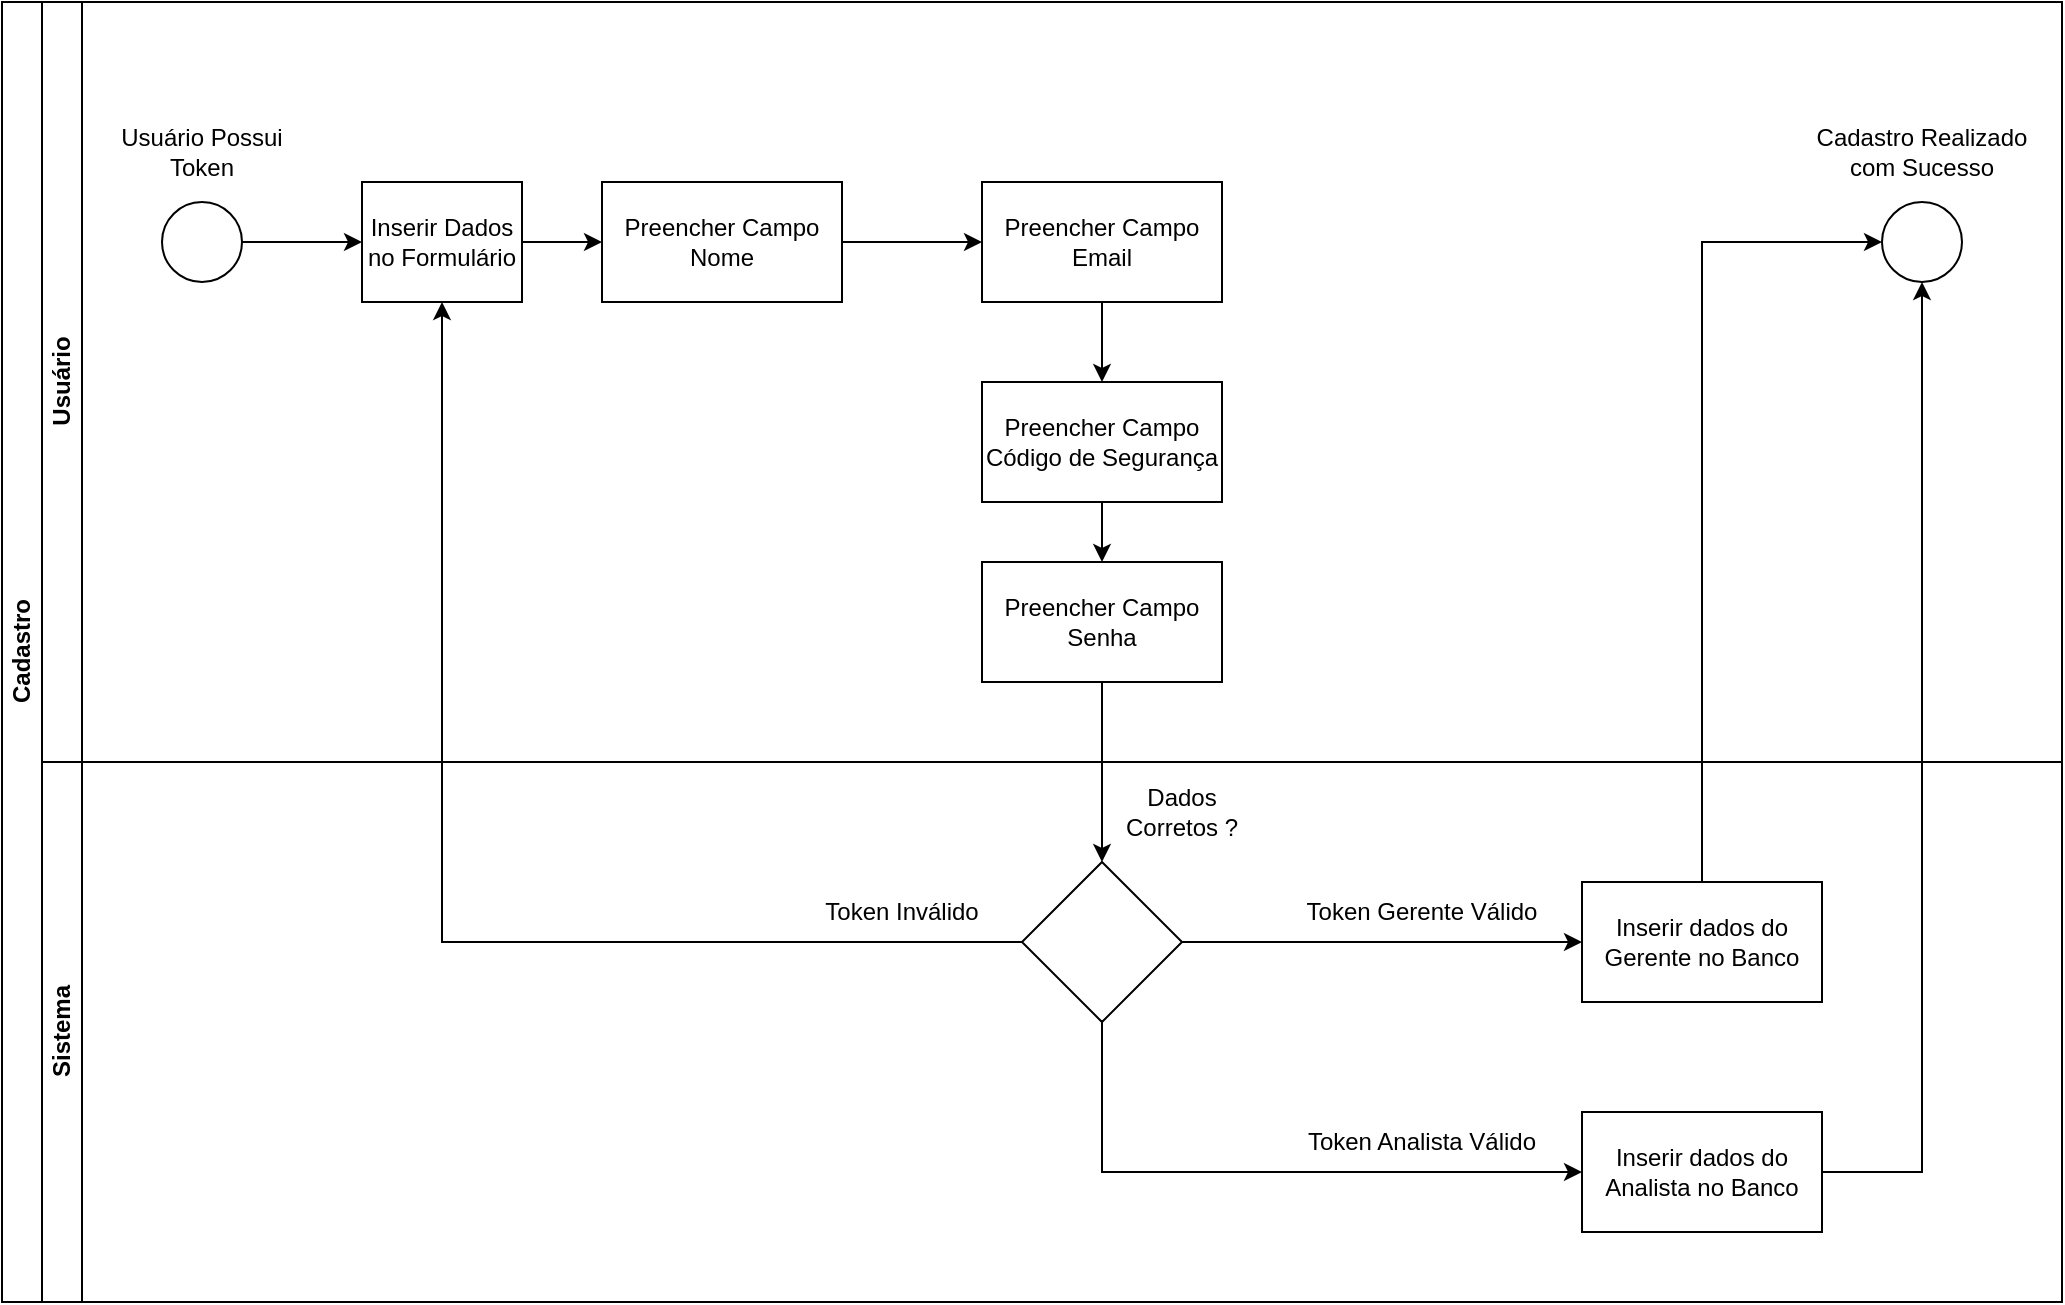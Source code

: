 <mxfile version="24.8.2">
  <diagram id="prtHgNgQTEPvFCAcTncT" name="Page-1">
    <mxGraphModel dx="1674" dy="756" grid="1" gridSize="10" guides="1" tooltips="1" connect="1" arrows="1" fold="1" page="1" pageScale="1" pageWidth="827" pageHeight="1169" math="0" shadow="0">
      <root>
        <mxCell id="0" />
        <mxCell id="1" parent="0" />
        <mxCell id="dNxyNK7c78bLwvsdeMH5-19" value="Cadastro" style="swimlane;html=1;childLayout=stackLayout;resizeParent=1;resizeParentMax=0;horizontal=0;startSize=20;horizontalStack=0;" parent="1" vertex="1">
          <mxGeometry x="90" y="120" width="1030" height="650" as="geometry" />
        </mxCell>
        <mxCell id="dNxyNK7c78bLwvsdeMH5-20" value="Usuário" style="swimlane;html=1;startSize=20;horizontal=0;" parent="dNxyNK7c78bLwvsdeMH5-19" vertex="1">
          <mxGeometry x="20" width="1010" height="380" as="geometry" />
        </mxCell>
        <mxCell id="dNxyNK7c78bLwvsdeMH5-25" value="" style="edgeStyle=orthogonalEdgeStyle;rounded=0;orthogonalLoop=1;jettySize=auto;html=1;" parent="dNxyNK7c78bLwvsdeMH5-20" source="dNxyNK7c78bLwvsdeMH5-23" target="dNxyNK7c78bLwvsdeMH5-24" edge="1">
          <mxGeometry relative="1" as="geometry" />
        </mxCell>
        <mxCell id="dNxyNK7c78bLwvsdeMH5-23" value="" style="ellipse;whiteSpace=wrap;html=1;" parent="dNxyNK7c78bLwvsdeMH5-20" vertex="1">
          <mxGeometry x="60" y="100" width="40" height="40" as="geometry" />
        </mxCell>
        <mxCell id="Xo0hHIZCbLj3JdyE4WEe-12" style="edgeStyle=orthogonalEdgeStyle;rounded=0;orthogonalLoop=1;jettySize=auto;html=1;exitX=1;exitY=0.5;exitDx=0;exitDy=0;entryX=0;entryY=0.5;entryDx=0;entryDy=0;" parent="dNxyNK7c78bLwvsdeMH5-20" source="dNxyNK7c78bLwvsdeMH5-24" target="Xo0hHIZCbLj3JdyE4WEe-1" edge="1">
          <mxGeometry relative="1" as="geometry" />
        </mxCell>
        <mxCell id="dNxyNK7c78bLwvsdeMH5-24" value="Inserir Dados no Formulário" style="rounded=0;whiteSpace=wrap;html=1;fontFamily=Helvetica;fontSize=12;fontColor=#000000;align=center;" parent="dNxyNK7c78bLwvsdeMH5-20" vertex="1">
          <mxGeometry x="160" y="90" width="80" height="60" as="geometry" />
        </mxCell>
        <mxCell id="rEuyw4BH3KxruVMaSUJj-1" value="Usuário Possui Token" style="text;html=1;align=center;verticalAlign=middle;whiteSpace=wrap;rounded=0;" parent="dNxyNK7c78bLwvsdeMH5-20" vertex="1">
          <mxGeometry x="35" y="60" width="90" height="30" as="geometry" />
        </mxCell>
        <mxCell id="Xo0hHIZCbLj3JdyE4WEe-4" value="" style="edgeStyle=orthogonalEdgeStyle;rounded=0;orthogonalLoop=1;jettySize=auto;html=1;" parent="dNxyNK7c78bLwvsdeMH5-20" source="Xo0hHIZCbLj3JdyE4WEe-1" target="Xo0hHIZCbLj3JdyE4WEe-3" edge="1">
          <mxGeometry relative="1" as="geometry" />
        </mxCell>
        <mxCell id="Xo0hHIZCbLj3JdyE4WEe-1" value="Preencher Campo&lt;div&gt;Nome&lt;/div&gt;" style="whiteSpace=wrap;html=1;fontColor=#000000;rounded=0;" parent="dNxyNK7c78bLwvsdeMH5-20" vertex="1">
          <mxGeometry x="280" y="90" width="120" height="60" as="geometry" />
        </mxCell>
        <mxCell id="Xo0hHIZCbLj3JdyE4WEe-6" value="" style="edgeStyle=orthogonalEdgeStyle;rounded=0;orthogonalLoop=1;jettySize=auto;html=1;" parent="dNxyNK7c78bLwvsdeMH5-20" source="Xo0hHIZCbLj3JdyE4WEe-3" target="Xo0hHIZCbLj3JdyE4WEe-5" edge="1">
          <mxGeometry relative="1" as="geometry" />
        </mxCell>
        <mxCell id="Xo0hHIZCbLj3JdyE4WEe-3" value="Preencher Campo&lt;div&gt;Email&lt;/div&gt;" style="whiteSpace=wrap;html=1;fontColor=#000000;rounded=0;" parent="dNxyNK7c78bLwvsdeMH5-20" vertex="1">
          <mxGeometry x="470" y="90" width="120" height="60" as="geometry" />
        </mxCell>
        <mxCell id="Xo0hHIZCbLj3JdyE4WEe-8" value="" style="edgeStyle=orthogonalEdgeStyle;rounded=0;orthogonalLoop=1;jettySize=auto;html=1;" parent="dNxyNK7c78bLwvsdeMH5-20" source="Xo0hHIZCbLj3JdyE4WEe-5" target="Xo0hHIZCbLj3JdyE4WEe-7" edge="1">
          <mxGeometry relative="1" as="geometry" />
        </mxCell>
        <mxCell id="Xo0hHIZCbLj3JdyE4WEe-5" value="Preencher Campo&lt;div&gt;Código de Segurança&lt;/div&gt;" style="whiteSpace=wrap;html=1;fontColor=#000000;rounded=0;" parent="dNxyNK7c78bLwvsdeMH5-20" vertex="1">
          <mxGeometry x="470" y="190" width="120" height="60" as="geometry" />
        </mxCell>
        <mxCell id="Xo0hHIZCbLj3JdyE4WEe-7" value="Preencher Campo&lt;div&gt;Senha&lt;/div&gt;" style="whiteSpace=wrap;html=1;fontColor=#000000;rounded=0;" parent="dNxyNK7c78bLwvsdeMH5-20" vertex="1">
          <mxGeometry x="470" y="280" width="120" height="60" as="geometry" />
        </mxCell>
        <mxCell id="rEuyw4BH3KxruVMaSUJj-26" value="" style="ellipse;whiteSpace=wrap;html=1;" parent="dNxyNK7c78bLwvsdeMH5-20" vertex="1">
          <mxGeometry x="920" y="100" width="40" height="40" as="geometry" />
        </mxCell>
        <mxCell id="rEuyw4BH3KxruVMaSUJj-29" value="Cadastro Realizado com Sucesso" style="text;html=1;align=center;verticalAlign=middle;whiteSpace=wrap;rounded=0;" parent="dNxyNK7c78bLwvsdeMH5-20" vertex="1">
          <mxGeometry x="880" y="60" width="120" height="30" as="geometry" />
        </mxCell>
        <mxCell id="Xo0hHIZCbLj3JdyE4WEe-13" style="edgeStyle=orthogonalEdgeStyle;rounded=0;orthogonalLoop=1;jettySize=auto;html=1;exitX=0;exitY=0.5;exitDx=0;exitDy=0;entryX=0.5;entryY=1;entryDx=0;entryDy=0;" parent="dNxyNK7c78bLwvsdeMH5-19" source="rEuyw4BH3KxruVMaSUJj-2" target="dNxyNK7c78bLwvsdeMH5-24" edge="1">
          <mxGeometry relative="1" as="geometry" />
        </mxCell>
        <mxCell id="Xo0hHIZCbLj3JdyE4WEe-14" style="edgeStyle=orthogonalEdgeStyle;rounded=0;orthogonalLoop=1;jettySize=auto;html=1;exitX=0.5;exitY=1;exitDx=0;exitDy=0;" parent="dNxyNK7c78bLwvsdeMH5-19" source="Xo0hHIZCbLj3JdyE4WEe-7" target="rEuyw4BH3KxruVMaSUJj-2" edge="1">
          <mxGeometry relative="1" as="geometry" />
        </mxCell>
        <mxCell id="dNxyNK7c78bLwvsdeMH5-21" value="Sistema" style="swimlane;html=1;startSize=20;horizontal=0;" parent="dNxyNK7c78bLwvsdeMH5-19" vertex="1">
          <mxGeometry x="20" y="380" width="1010" height="270" as="geometry" />
        </mxCell>
        <mxCell id="rEuyw4BH3KxruVMaSUJj-7" value="Token Inválido" style="text;html=1;align=center;verticalAlign=middle;whiteSpace=wrap;rounded=0;" parent="dNxyNK7c78bLwvsdeMH5-21" vertex="1">
          <mxGeometry x="390" y="60" width="80" height="30" as="geometry" />
        </mxCell>
        <mxCell id="rEuyw4BH3KxruVMaSUJj-6" value="Dados Corretos ?" style="text;html=1;align=center;verticalAlign=middle;whiteSpace=wrap;rounded=0;" parent="dNxyNK7c78bLwvsdeMH5-21" vertex="1">
          <mxGeometry x="530" y="10" width="80" height="30" as="geometry" />
        </mxCell>
        <mxCell id="rEuyw4BH3KxruVMaSUJj-14" value="Token Gerente Válido" style="text;html=1;align=center;verticalAlign=middle;whiteSpace=wrap;rounded=0;" parent="dNxyNK7c78bLwvsdeMH5-21" vertex="1">
          <mxGeometry x="630" y="60" width="120" height="30" as="geometry" />
        </mxCell>
        <mxCell id="rEuyw4BH3KxruVMaSUJj-24" value="Token Analista Válido" style="text;html=1;align=center;verticalAlign=middle;whiteSpace=wrap;rounded=0;" parent="dNxyNK7c78bLwvsdeMH5-21" vertex="1">
          <mxGeometry x="630" y="175" width="120" height="30" as="geometry" />
        </mxCell>
        <mxCell id="rEuyw4BH3KxruVMaSUJj-2" value="" style="rhombus;whiteSpace=wrap;html=1;fontColor=#000000;rounded=0;" parent="dNxyNK7c78bLwvsdeMH5-21" vertex="1">
          <mxGeometry x="490" y="50" width="80" height="80" as="geometry" />
        </mxCell>
        <mxCell id="rEuyw4BH3KxruVMaSUJj-10" value="Inserir dados do Analista no Banco" style="whiteSpace=wrap;html=1;fontColor=#000000;rounded=0;" parent="dNxyNK7c78bLwvsdeMH5-21" vertex="1">
          <mxGeometry x="770" y="175" width="120" height="60" as="geometry" />
        </mxCell>
        <mxCell id="rEuyw4BH3KxruVMaSUJj-8" value="Inserir dados do Gerente no Banco" style="whiteSpace=wrap;html=1;fontColor=#000000;rounded=0;" parent="dNxyNK7c78bLwvsdeMH5-21" vertex="1">
          <mxGeometry x="770" y="60" width="120" height="60" as="geometry" />
        </mxCell>
        <mxCell id="rEuyw4BH3KxruVMaSUJj-13" style="edgeStyle=orthogonalEdgeStyle;rounded=0;orthogonalLoop=1;jettySize=auto;html=1;exitX=0.5;exitY=1;exitDx=0;exitDy=0;entryX=0;entryY=0.5;entryDx=0;entryDy=0;" parent="dNxyNK7c78bLwvsdeMH5-21" source="rEuyw4BH3KxruVMaSUJj-2" target="rEuyw4BH3KxruVMaSUJj-10" edge="1">
          <mxGeometry relative="1" as="geometry" />
        </mxCell>
        <mxCell id="rEuyw4BH3KxruVMaSUJj-9" value="" style="edgeStyle=orthogonalEdgeStyle;rounded=0;orthogonalLoop=1;jettySize=auto;html=1;" parent="dNxyNK7c78bLwvsdeMH5-21" source="rEuyw4BH3KxruVMaSUJj-2" target="rEuyw4BH3KxruVMaSUJj-8" edge="1">
          <mxGeometry relative="1" as="geometry" />
        </mxCell>
        <mxCell id="rEuyw4BH3KxruVMaSUJj-28" style="edgeStyle=orthogonalEdgeStyle;rounded=0;orthogonalLoop=1;jettySize=auto;html=1;exitX=1;exitY=0.5;exitDx=0;exitDy=0;entryX=0.5;entryY=1;entryDx=0;entryDy=0;" parent="dNxyNK7c78bLwvsdeMH5-19" source="rEuyw4BH3KxruVMaSUJj-10" target="rEuyw4BH3KxruVMaSUJj-26" edge="1">
          <mxGeometry relative="1" as="geometry" />
        </mxCell>
        <mxCell id="rEuyw4BH3KxruVMaSUJj-27" style="edgeStyle=orthogonalEdgeStyle;rounded=0;orthogonalLoop=1;jettySize=auto;html=1;exitX=0.5;exitY=0;exitDx=0;exitDy=0;entryX=0;entryY=0.5;entryDx=0;entryDy=0;" parent="dNxyNK7c78bLwvsdeMH5-19" source="rEuyw4BH3KxruVMaSUJj-8" target="rEuyw4BH3KxruVMaSUJj-26" edge="1">
          <mxGeometry relative="1" as="geometry" />
        </mxCell>
      </root>
    </mxGraphModel>
  </diagram>
</mxfile>
